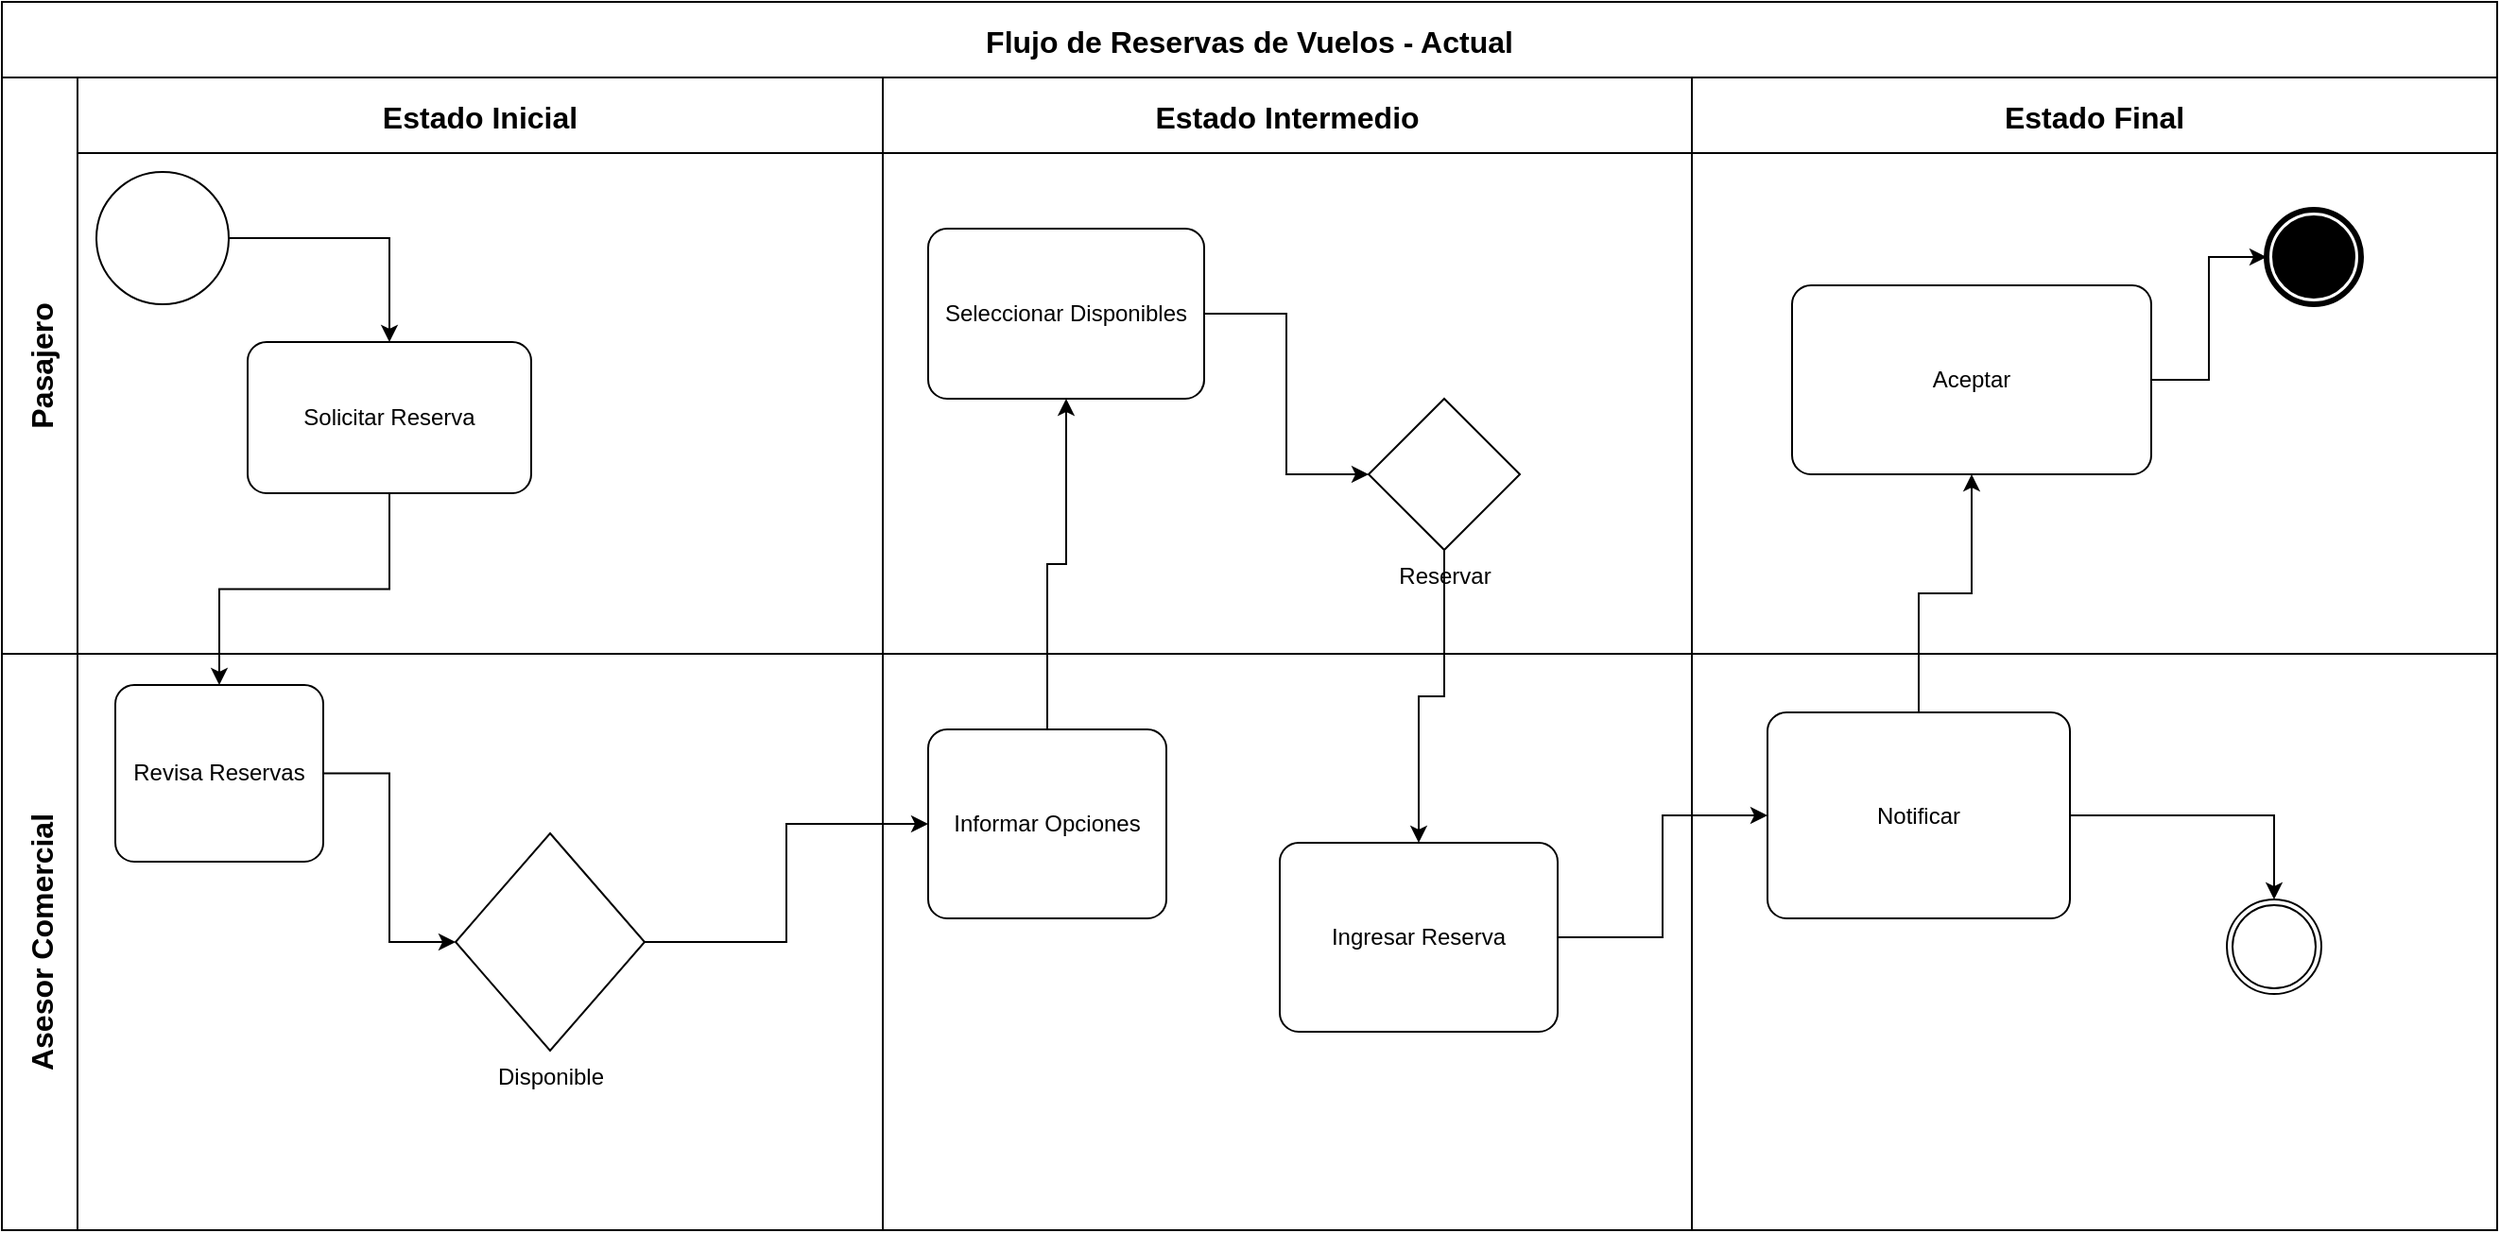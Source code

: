 <mxfile version="24.7.5" pages="2">
  <diagram name="Reservas" id="jvWsBpkseB7OX_TL3DuE">
    <mxGraphModel dx="1257" dy="1918" grid="1" gridSize="10" guides="1" tooltips="1" connect="1" arrows="1" fold="1" page="1" pageScale="1" pageWidth="827" pageHeight="1169" math="0" shadow="0">
      <root>
        <mxCell id="0" />
        <mxCell id="1" parent="0" />
        <mxCell id="nPtdHspNcXpHMexhARzI-1" value="Flujo de Reservas de Vuelos - Actual" style="shape=table;childLayout=tableLayout;startSize=40;collapsible=0;recursiveResize=0;expand=0;fontSize=16;fontStyle=1" parent="1" vertex="1">
          <mxGeometry x="30" y="-1160" width="1320" height="650" as="geometry" />
        </mxCell>
        <mxCell id="nPtdHspNcXpHMexhARzI-2" value="Pasajero" style="shape=tableRow;horizontal=0;swimlaneHead=0;swimlaneBody=0;top=0;left=0;strokeColor=inherit;bottom=0;right=0;dropTarget=0;fontStyle=1;fillColor=none;points=[[0,0.5],[1,0.5]];portConstraint=eastwest;startSize=40;collapsible=0;recursiveResize=0;expand=0;fontSize=16;" parent="nPtdHspNcXpHMexhARzI-1" vertex="1">
          <mxGeometry y="40" width="1320" height="305" as="geometry" />
        </mxCell>
        <mxCell id="nPtdHspNcXpHMexhARzI-3" value="Estado Inicial" style="swimlane;swimlaneHead=0;swimlaneBody=0;fontStyle=1;strokeColor=inherit;connectable=0;fillColor=none;startSize=40;collapsible=0;recursiveResize=0;expand=0;fontSize=16;" parent="nPtdHspNcXpHMexhARzI-2" vertex="1">
          <mxGeometry x="40" width="426" height="305" as="geometry">
            <mxRectangle width="426" height="305" as="alternateBounds" />
          </mxGeometry>
        </mxCell>
        <mxCell id="riuf7fqzPx9wXm6hJ_VH-9" style="edgeStyle=orthogonalEdgeStyle;rounded=0;orthogonalLoop=1;jettySize=auto;html=1;" edge="1" parent="nPtdHspNcXpHMexhARzI-3" source="riuf7fqzPx9wXm6hJ_VH-1" target="riuf7fqzPx9wXm6hJ_VH-4">
          <mxGeometry relative="1" as="geometry" />
        </mxCell>
        <mxCell id="riuf7fqzPx9wXm6hJ_VH-1" value="" style="points=[[0.145,0.145,0],[0.5,0,0],[0.855,0.145,0],[1,0.5,0],[0.855,0.855,0],[0.5,1,0],[0.145,0.855,0],[0,0.5,0]];shape=mxgraph.bpmn.event;html=1;verticalLabelPosition=bottom;labelBackgroundColor=#ffffff;verticalAlign=top;align=center;perimeter=ellipsePerimeter;outlineConnect=0;aspect=fixed;outline=standard;symbol=general;" vertex="1" parent="nPtdHspNcXpHMexhARzI-3">
          <mxGeometry x="10" y="50" width="70" height="70" as="geometry" />
        </mxCell>
        <mxCell id="riuf7fqzPx9wXm6hJ_VH-4" value="Solicitar Reserva" style="points=[[0.25,0,0],[0.5,0,0],[0.75,0,0],[1,0.25,0],[1,0.5,0],[1,0.75,0],[0.75,1,0],[0.5,1,0],[0.25,1,0],[0,0.75,0],[0,0.5,0],[0,0.25,0]];shape=mxgraph.bpmn.task;whiteSpace=wrap;rectStyle=rounded;size=10;html=1;container=1;expand=0;collapsible=0;taskMarker=abstract;" vertex="1" parent="nPtdHspNcXpHMexhARzI-3">
          <mxGeometry x="90" y="140" width="150" height="80" as="geometry" />
        </mxCell>
        <mxCell id="nPtdHspNcXpHMexhARzI-4" value="Estado Intermedio" style="swimlane;swimlaneHead=0;swimlaneBody=0;fontStyle=1;strokeColor=inherit;connectable=0;fillColor=none;startSize=40;collapsible=0;recursiveResize=0;expand=0;fontSize=16;" parent="nPtdHspNcXpHMexhARzI-2" vertex="1">
          <mxGeometry x="466" width="428" height="305" as="geometry">
            <mxRectangle width="428" height="305" as="alternateBounds" />
          </mxGeometry>
        </mxCell>
        <mxCell id="L97ikQiFI_BTt5n-140v-11" style="edgeStyle=orthogonalEdgeStyle;rounded=0;orthogonalLoop=1;jettySize=auto;html=1;" edge="1" parent="nPtdHspNcXpHMexhARzI-4" source="L97ikQiFI_BTt5n-140v-6" target="L97ikQiFI_BTt5n-140v-10">
          <mxGeometry relative="1" as="geometry" />
        </mxCell>
        <mxCell id="L97ikQiFI_BTt5n-140v-6" value="Seleccionar Disponibles" style="points=[[0.25,0,0],[0.5,0,0],[0.75,0,0],[1,0.25,0],[1,0.5,0],[1,0.75,0],[0.75,1,0],[0.5,1,0],[0.25,1,0],[0,0.75,0],[0,0.5,0],[0,0.25,0]];shape=mxgraph.bpmn.task;whiteSpace=wrap;rectStyle=rounded;size=10;html=1;container=1;expand=0;collapsible=0;taskMarker=abstract;" vertex="1" parent="nPtdHspNcXpHMexhARzI-4">
          <mxGeometry x="24" y="80" width="146" height="90" as="geometry" />
        </mxCell>
        <mxCell id="L97ikQiFI_BTt5n-140v-10" value="Reservar" style="points=[[0.25,0.25,0],[0.5,0,0],[0.75,0.25,0],[1,0.5,0],[0.75,0.75,0],[0.5,1,0],[0.25,0.75,0],[0,0.5,0]];shape=mxgraph.bpmn.gateway2;html=1;verticalLabelPosition=bottom;labelBackgroundColor=#ffffff;verticalAlign=top;align=center;perimeter=rhombusPerimeter;outlineConnect=0;outline=none;symbol=none;" vertex="1" parent="nPtdHspNcXpHMexhARzI-4">
          <mxGeometry x="257" y="170" width="80" height="80" as="geometry" />
        </mxCell>
        <mxCell id="nPtdHspNcXpHMexhARzI-5" value="Estado Final" style="swimlane;swimlaneHead=0;swimlaneBody=0;fontStyle=1;strokeColor=inherit;connectable=0;fillColor=none;startSize=40;collapsible=0;recursiveResize=0;expand=0;fontSize=16;" parent="nPtdHspNcXpHMexhARzI-2" vertex="1">
          <mxGeometry x="894" width="426" height="305" as="geometry">
            <mxRectangle width="426" height="305" as="alternateBounds" />
          </mxGeometry>
        </mxCell>
        <mxCell id="L97ikQiFI_BTt5n-140v-17" style="edgeStyle=orthogonalEdgeStyle;rounded=0;orthogonalLoop=1;jettySize=auto;html=1;" edge="1" parent="nPtdHspNcXpHMexhARzI-5" source="L97ikQiFI_BTt5n-140v-15" target="riuf7fqzPx9wXm6hJ_VH-2">
          <mxGeometry relative="1" as="geometry" />
        </mxCell>
        <mxCell id="L97ikQiFI_BTt5n-140v-15" value="Aceptar" style="points=[[0.25,0,0],[0.5,0,0],[0.75,0,0],[1,0.25,0],[1,0.5,0],[1,0.75,0],[0.75,1,0],[0.5,1,0],[0.25,1,0],[0,0.75,0],[0,0.5,0],[0,0.25,0]];shape=mxgraph.bpmn.task;whiteSpace=wrap;rectStyle=rounded;size=10;html=1;container=1;expand=0;collapsible=0;taskMarker=abstract;" vertex="1" parent="nPtdHspNcXpHMexhARzI-5">
          <mxGeometry x="53" y="110" width="190" height="100" as="geometry" />
        </mxCell>
        <mxCell id="riuf7fqzPx9wXm6hJ_VH-2" value="" style="points=[[0.145,0.145,0],[0.5,0,0],[0.855,0.145,0],[1,0.5,0],[0.855,0.855,0],[0.5,1,0],[0.145,0.855,0],[0,0.5,0]];shape=mxgraph.bpmn.event;html=1;verticalLabelPosition=bottom;labelBackgroundColor=#ffffff;verticalAlign=top;align=center;perimeter=ellipsePerimeter;outlineConnect=0;aspect=fixed;outline=end;symbol=terminate;" vertex="1" parent="nPtdHspNcXpHMexhARzI-5">
          <mxGeometry x="304" y="70" width="50" height="50" as="geometry" />
        </mxCell>
        <mxCell id="nPtdHspNcXpHMexhARzI-6" value="Asesor Comercial" style="shape=tableRow;horizontal=0;swimlaneHead=0;swimlaneBody=0;top=0;left=0;strokeColor=inherit;bottom=0;right=0;dropTarget=0;fontStyle=1;fillColor=none;points=[[0,0.5],[1,0.5]];portConstraint=eastwest;startSize=40;collapsible=0;recursiveResize=0;expand=0;fontSize=16;" parent="nPtdHspNcXpHMexhARzI-1" vertex="1">
          <mxGeometry y="345" width="1320" height="305" as="geometry" />
        </mxCell>
        <mxCell id="nPtdHspNcXpHMexhARzI-7" value="" style="swimlane;swimlaneHead=0;swimlaneBody=0;fontStyle=1;connectable=0;strokeColor=inherit;fillColor=none;startSize=0;collapsible=0;recursiveResize=0;expand=0;fontSize=16;" parent="nPtdHspNcXpHMexhARzI-6" vertex="1">
          <mxGeometry x="40" width="426" height="305" as="geometry">
            <mxRectangle width="426" height="305" as="alternateBounds" />
          </mxGeometry>
        </mxCell>
        <mxCell id="L97ikQiFI_BTt5n-140v-3" style="edgeStyle=orthogonalEdgeStyle;rounded=0;orthogonalLoop=1;jettySize=auto;html=1;" edge="1" parent="nPtdHspNcXpHMexhARzI-7" source="L97ikQiFI_BTt5n-140v-1" target="L97ikQiFI_BTt5n-140v-2">
          <mxGeometry relative="1" as="geometry" />
        </mxCell>
        <mxCell id="L97ikQiFI_BTt5n-140v-1" value="Revisa Reservas" style="points=[[0.25,0,0],[0.5,0,0],[0.75,0,0],[1,0.25,0],[1,0.5,0],[1,0.75,0],[0.75,1,0],[0.5,1,0],[0.25,1,0],[0,0.75,0],[0,0.5,0],[0,0.25,0]];shape=mxgraph.bpmn.task;whiteSpace=wrap;rectStyle=rounded;size=10;html=1;container=1;expand=0;collapsible=0;taskMarker=abstract;" vertex="1" parent="nPtdHspNcXpHMexhARzI-7">
          <mxGeometry x="20" y="16.5" width="110" height="93.5" as="geometry" />
        </mxCell>
        <mxCell id="L97ikQiFI_BTt5n-140v-2" value="Disponible" style="points=[[0.25,0.25,0],[0.5,0,0],[0.75,0.25,0],[1,0.5,0],[0.75,0.75,0],[0.5,1,0],[0.25,0.75,0],[0,0.5,0]];shape=mxgraph.bpmn.gateway2;html=1;verticalLabelPosition=bottom;labelBackgroundColor=#ffffff;verticalAlign=top;align=center;perimeter=rhombusPerimeter;outlineConnect=0;outline=none;symbol=none;" vertex="1" parent="nPtdHspNcXpHMexhARzI-7">
          <mxGeometry x="200" y="95" width="100" height="115" as="geometry" />
        </mxCell>
        <mxCell id="nPtdHspNcXpHMexhARzI-8" value="" style="swimlane;swimlaneHead=0;swimlaneBody=0;fontStyle=1;connectable=0;strokeColor=inherit;fillColor=none;startSize=0;collapsible=0;recursiveResize=0;expand=0;fontSize=16;" parent="nPtdHspNcXpHMexhARzI-6" vertex="1">
          <mxGeometry x="466" width="428" height="305" as="geometry">
            <mxRectangle width="428" height="305" as="alternateBounds" />
          </mxGeometry>
        </mxCell>
        <mxCell id="L97ikQiFI_BTt5n-140v-4" value="Informar Opciones" style="points=[[0.25,0,0],[0.5,0,0],[0.75,0,0],[1,0.25,0],[1,0.5,0],[1,0.75,0],[0.75,1,0],[0.5,1,0],[0.25,1,0],[0,0.75,0],[0,0.5,0],[0,0.25,0]];shape=mxgraph.bpmn.task;whiteSpace=wrap;rectStyle=rounded;size=10;html=1;container=1;expand=0;collapsible=0;taskMarker=abstract;" vertex="1" parent="nPtdHspNcXpHMexhARzI-8">
          <mxGeometry x="24" y="40" width="126" height="100" as="geometry" />
        </mxCell>
        <mxCell id="L97ikQiFI_BTt5n-140v-8" value="Ingresar Reserva" style="points=[[0.25,0,0],[0.5,0,0],[0.75,0,0],[1,0.25,0],[1,0.5,0],[1,0.75,0],[0.75,1,0],[0.5,1,0],[0.25,1,0],[0,0.75,0],[0,0.5,0],[0,0.25,0]];shape=mxgraph.bpmn.task;whiteSpace=wrap;rectStyle=rounded;size=10;html=1;container=1;expand=0;collapsible=0;taskMarker=abstract;" vertex="1" parent="nPtdHspNcXpHMexhARzI-8">
          <mxGeometry x="210" y="100" width="147" height="100" as="geometry" />
        </mxCell>
        <mxCell id="nPtdHspNcXpHMexhARzI-9" value="" style="swimlane;swimlaneHead=0;swimlaneBody=0;fontStyle=1;connectable=0;strokeColor=inherit;fillColor=none;startSize=0;collapsible=0;recursiveResize=0;expand=0;fontSize=16;" parent="nPtdHspNcXpHMexhARzI-6" vertex="1">
          <mxGeometry x="894" width="426" height="305" as="geometry">
            <mxRectangle width="426" height="305" as="alternateBounds" />
          </mxGeometry>
        </mxCell>
        <mxCell id="L97ikQiFI_BTt5n-140v-13" value="Notificar" style="points=[[0.25,0,0],[0.5,0,0],[0.75,0,0],[1,0.25,0],[1,0.5,0],[1,0.75,0],[0.75,1,0],[0.5,1,0],[0.25,1,0],[0,0.75,0],[0,0.5,0],[0,0.25,0]];shape=mxgraph.bpmn.task;whiteSpace=wrap;rectStyle=rounded;size=10;html=1;container=1;expand=0;collapsible=0;taskMarker=abstract;" vertex="1" parent="nPtdHspNcXpHMexhARzI-9">
          <mxGeometry x="40" y="31" width="160" height="109" as="geometry" />
        </mxCell>
        <mxCell id="riuf7fqzPx9wXm6hJ_VH-3" value="" style="points=[[0.145,0.145,0],[0.5,0,0],[0.855,0.145,0],[1,0.5,0],[0.855,0.855,0],[0.5,1,0],[0.145,0.855,0],[0,0.5,0]];shape=mxgraph.bpmn.event;html=1;verticalLabelPosition=bottom;labelBackgroundColor=#ffffff;verticalAlign=top;align=center;perimeter=ellipsePerimeter;outlineConnect=0;aspect=fixed;outline=throwing;symbol=general;" vertex="1" parent="nPtdHspNcXpHMexhARzI-9">
          <mxGeometry x="283" y="130" width="50" height="50" as="geometry" />
        </mxCell>
        <mxCell id="L97ikQiFI_BTt5n-140v-18" style="edgeStyle=orthogonalEdgeStyle;rounded=0;orthogonalLoop=1;jettySize=auto;html=1;entryX=0.5;entryY=0;entryDx=0;entryDy=0;entryPerimeter=0;" edge="1" parent="nPtdHspNcXpHMexhARzI-9" source="L97ikQiFI_BTt5n-140v-13" target="riuf7fqzPx9wXm6hJ_VH-3">
          <mxGeometry relative="1" as="geometry" />
        </mxCell>
        <mxCell id="L97ikQiFI_BTt5n-140v-5" style="edgeStyle=orthogonalEdgeStyle;rounded=0;orthogonalLoop=1;jettySize=auto;html=1;entryX=0;entryY=0.5;entryDx=0;entryDy=0;entryPerimeter=0;" edge="1" parent="nPtdHspNcXpHMexhARzI-6" source="L97ikQiFI_BTt5n-140v-2" target="L97ikQiFI_BTt5n-140v-4">
          <mxGeometry relative="1" as="geometry" />
        </mxCell>
        <mxCell id="L97ikQiFI_BTt5n-140v-14" style="edgeStyle=orthogonalEdgeStyle;rounded=0;orthogonalLoop=1;jettySize=auto;html=1;" edge="1" parent="nPtdHspNcXpHMexhARzI-6" source="L97ikQiFI_BTt5n-140v-8" target="L97ikQiFI_BTt5n-140v-13">
          <mxGeometry relative="1" as="geometry" />
        </mxCell>
        <mxCell id="riuf7fqzPx9wXm6hJ_VH-6" style="edgeStyle=orthogonalEdgeStyle;rounded=0;orthogonalLoop=1;jettySize=auto;html=1;entryX=0.5;entryY=0;entryDx=0;entryDy=0;entryPerimeter=0;" edge="1" parent="nPtdHspNcXpHMexhARzI-1" source="riuf7fqzPx9wXm6hJ_VH-4" target="L97ikQiFI_BTt5n-140v-1">
          <mxGeometry relative="1" as="geometry">
            <mxPoint x="220" y="220" as="targetPoint" />
          </mxGeometry>
        </mxCell>
        <mxCell id="L97ikQiFI_BTt5n-140v-7" style="edgeStyle=orthogonalEdgeStyle;rounded=0;orthogonalLoop=1;jettySize=auto;html=1;entryX=0.5;entryY=1;entryDx=0;entryDy=0;entryPerimeter=0;" edge="1" parent="nPtdHspNcXpHMexhARzI-1" source="L97ikQiFI_BTt5n-140v-4" target="L97ikQiFI_BTt5n-140v-6">
          <mxGeometry relative="1" as="geometry" />
        </mxCell>
        <mxCell id="L97ikQiFI_BTt5n-140v-12" style="edgeStyle=orthogonalEdgeStyle;rounded=0;orthogonalLoop=1;jettySize=auto;html=1;entryX=0.5;entryY=0;entryDx=0;entryDy=0;entryPerimeter=0;" edge="1" parent="nPtdHspNcXpHMexhARzI-1" source="L97ikQiFI_BTt5n-140v-10" target="L97ikQiFI_BTt5n-140v-8">
          <mxGeometry relative="1" as="geometry" />
        </mxCell>
        <mxCell id="L97ikQiFI_BTt5n-140v-16" style="edgeStyle=orthogonalEdgeStyle;rounded=0;orthogonalLoop=1;jettySize=auto;html=1;entryX=0.5;entryY=1;entryDx=0;entryDy=0;entryPerimeter=0;" edge="1" parent="nPtdHspNcXpHMexhARzI-1" source="L97ikQiFI_BTt5n-140v-13" target="L97ikQiFI_BTt5n-140v-15">
          <mxGeometry relative="1" as="geometry" />
        </mxCell>
      </root>
    </mxGraphModel>
  </diagram>
  <diagram id="ov_g3-wRz-1O5FGM0jwT" name="Reservas-Objetivo">
    <mxGraphModel dx="880" dy="524" grid="1" gridSize="10" guides="1" tooltips="1" connect="1" arrows="1" fold="1" page="1" pageScale="1" pageWidth="827" pageHeight="1169" math="0" shadow="0">
      <root>
        <mxCell id="0" />
        <mxCell id="1" parent="0" />
      </root>
    </mxGraphModel>
  </diagram>
</mxfile>
